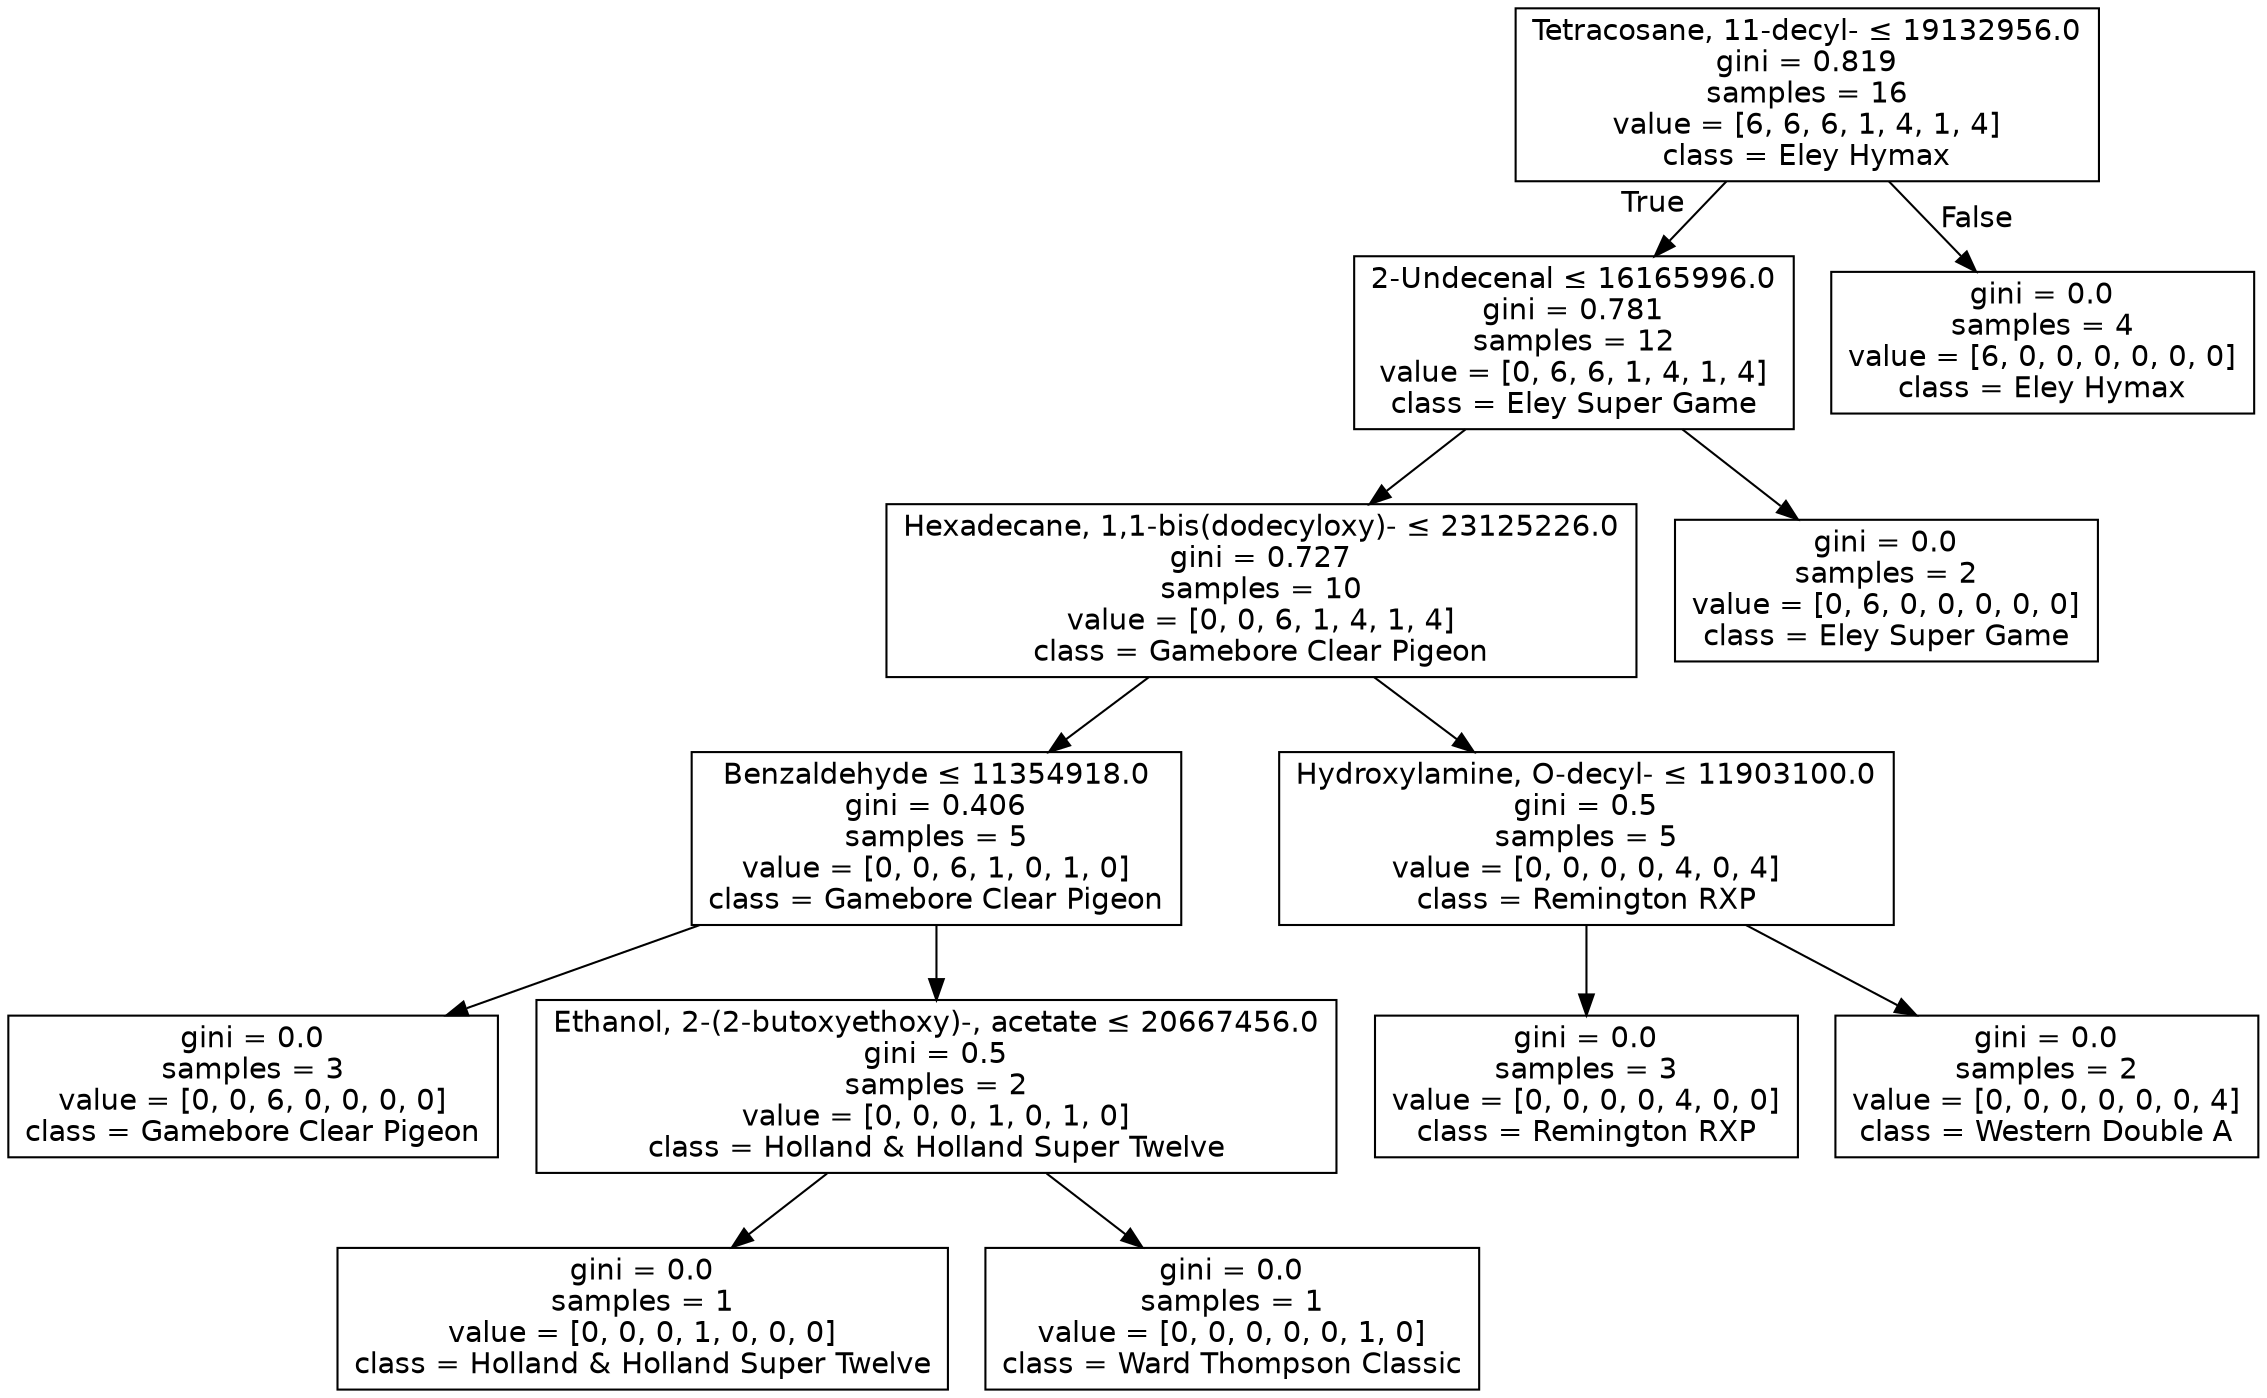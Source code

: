 digraph Tree {
node [shape=box, fontname="helvetica"] ;
edge [fontname="helvetica"] ;
0 [label=<Tetracosane, 11-decyl- &le; 19132956.0<br/>gini = 0.819<br/>samples = 16<br/>value = [6, 6, 6, 1, 4, 1, 4]<br/>class = Eley Hymax>] ;
1 [label=<2-Undecenal &le; 16165996.0<br/>gini = 0.781<br/>samples = 12<br/>value = [0, 6, 6, 1, 4, 1, 4]<br/>class = Eley Super Game>] ;
0 -> 1 [labeldistance=2.5, labelangle=45, headlabel="True"] ;
2 [label=<Hexadecane, 1,1-bis(dodecyloxy)- &le; 23125226.0<br/>gini = 0.727<br/>samples = 10<br/>value = [0, 0, 6, 1, 4, 1, 4]<br/>class = Gamebore Clear Pigeon>] ;
1 -> 2 ;
3 [label=<Benzaldehyde &le; 11354918.0<br/>gini = 0.406<br/>samples = 5<br/>value = [0, 0, 6, 1, 0, 1, 0]<br/>class = Gamebore Clear Pigeon>] ;
2 -> 3 ;
4 [label=<gini = 0.0<br/>samples = 3<br/>value = [0, 0, 6, 0, 0, 0, 0]<br/>class = Gamebore Clear Pigeon>] ;
3 -> 4 ;
5 [label=<Ethanol, 2-(2-butoxyethoxy)-, acetate &le; 20667456.0<br/>gini = 0.5<br/>samples = 2<br/>value = [0, 0, 0, 1, 0, 1, 0]<br/>class = Holland &amp; Holland Super Twelve>] ;
3 -> 5 ;
6 [label=<gini = 0.0<br/>samples = 1<br/>value = [0, 0, 0, 1, 0, 0, 0]<br/>class = Holland &amp; Holland Super Twelve>] ;
5 -> 6 ;
7 [label=<gini = 0.0<br/>samples = 1<br/>value = [0, 0, 0, 0, 0, 1, 0]<br/>class = Ward Thompson Classic>] ;
5 -> 7 ;
8 [label=<Hydroxylamine, O-decyl- &le; 11903100.0<br/>gini = 0.5<br/>samples = 5<br/>value = [0, 0, 0, 0, 4, 0, 4]<br/>class = Remington RXP>] ;
2 -> 8 ;
9 [label=<gini = 0.0<br/>samples = 3<br/>value = [0, 0, 0, 0, 4, 0, 0]<br/>class = Remington RXP>] ;
8 -> 9 ;
10 [label=<gini = 0.0<br/>samples = 2<br/>value = [0, 0, 0, 0, 0, 0, 4]<br/>class = Western Double A>] ;
8 -> 10 ;
11 [label=<gini = 0.0<br/>samples = 2<br/>value = [0, 6, 0, 0, 0, 0, 0]<br/>class = Eley Super Game>] ;
1 -> 11 ;
12 [label=<gini = 0.0<br/>samples = 4<br/>value = [6, 0, 0, 0, 0, 0, 0]<br/>class = Eley Hymax>] ;
0 -> 12 [labeldistance=2.5, labelangle=-45, headlabel="False"] ;
}
